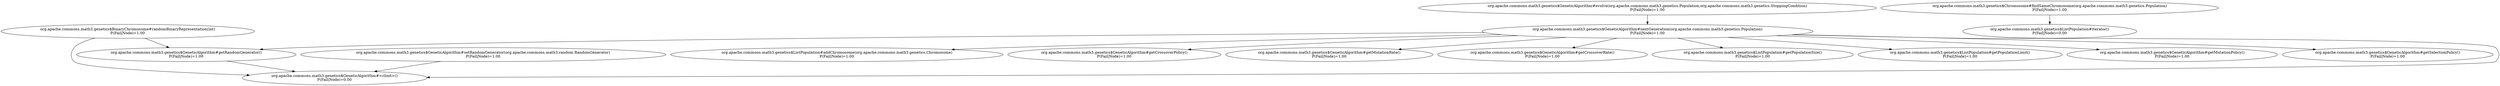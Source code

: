 digraph G {
  "org.apache.commons.math3.genetics$GeneticAlgorithm#nextGeneration(org.apache.commons.math3.genetics.Population)" [label="org.apache.commons.math3.genetics$GeneticAlgorithm#nextGeneration(org.apache.commons.math3.genetics.Population)\nP(Fail|Node)=1.00"];
  "org.apache.commons.math3.genetics$ListPopulation#addChromosome(org.apache.commons.math3.genetics.Chromosome)" [label="org.apache.commons.math3.genetics$ListPopulation#addChromosome(org.apache.commons.math3.genetics.Chromosome)\nP(Fail|Node)=1.00"];
  "org.apache.commons.math3.genetics$GeneticAlgorithm#getCrossoverPolicy()" [label="org.apache.commons.math3.genetics$GeneticAlgorithm#getCrossoverPolicy()\nP(Fail|Node)=1.00"];
  "org.apache.commons.math3.genetics$GeneticAlgorithm#getRandomGenerator()" [label="org.apache.commons.math3.genetics$GeneticAlgorithm#getRandomGenerator()\nP(Fail|Node)=1.00"];
  "org.apache.commons.math3.genetics$GeneticAlgorithm#getMutationRate()" [label="org.apache.commons.math3.genetics$GeneticAlgorithm#getMutationRate()\nP(Fail|Node)=1.00"];
  "org.apache.commons.math3.genetics$GeneticAlgorithm#getCrossoverRate()" [label="org.apache.commons.math3.genetics$GeneticAlgorithm#getCrossoverRate()\nP(Fail|Node)=1.00"];
  "org.apache.commons.math3.genetics$ListPopulation#getPopulationSize()" [label="org.apache.commons.math3.genetics$ListPopulation#getPopulationSize()\nP(Fail|Node)=1.00"];
  "org.apache.commons.math3.genetics$ListPopulation#getPopulationLimit()" [label="org.apache.commons.math3.genetics$ListPopulation#getPopulationLimit()\nP(Fail|Node)=1.00"];
  "org.apache.commons.math3.genetics$GeneticAlgorithm#getMutationPolicy()" [label="org.apache.commons.math3.genetics$GeneticAlgorithm#getMutationPolicy()\nP(Fail|Node)=1.00"];
  "org.apache.commons.math3.genetics$GeneticAlgorithm#getSelectionPolicy()" [label="org.apache.commons.math3.genetics$GeneticAlgorithm#getSelectionPolicy()\nP(Fail|Node)=1.00"];
  "org.apache.commons.math3.genetics$GeneticAlgorithm#<clinit>()" [label="org.apache.commons.math3.genetics$GeneticAlgorithm#<clinit>()\nP(Fail|Node)=0.00"];
  "org.apache.commons.math3.genetics$GeneticAlgorithm#evolve(org.apache.commons.math3.genetics.Population,org.apache.commons.math3.genetics.StoppingCondition)" [label="org.apache.commons.math3.genetics$GeneticAlgorithm#evolve(org.apache.commons.math3.genetics.Population,org.apache.commons.math3.genetics.StoppingCondition)\nP(Fail|Node)=1.00"];
  "org.apache.commons.math3.genetics$BinaryChromosome#randomBinaryRepresentation(int)" [label="org.apache.commons.math3.genetics$BinaryChromosome#randomBinaryRepresentation(int)\nP(Fail|Node)=1.00"];
  "org.apache.commons.math3.genetics$Chromosome#findSameChromosome(org.apache.commons.math3.genetics.Population)" [label="org.apache.commons.math3.genetics$Chromosome#findSameChromosome(org.apache.commons.math3.genetics.Population)\nP(Fail|Node)=1.00"];
  "org.apache.commons.math3.genetics$ListPopulation#iterator()" [label="org.apache.commons.math3.genetics$ListPopulation#iterator()\nP(Fail|Node)=0.00"];
  "org.apache.commons.math3.genetics$GeneticAlgorithm#setRandomGenerator(org.apache.commons.math3.random.RandomGenerator)" [label="org.apache.commons.math3.genetics$GeneticAlgorithm#setRandomGenerator(org.apache.commons.math3.random.RandomGenerator)\nP(Fail|Node)=1.00"];
  "org.apache.commons.math3.genetics$GeneticAlgorithm#nextGeneration(org.apache.commons.math3.genetics.Population)" -> "org.apache.commons.math3.genetics$ListPopulation#addChromosome(org.apache.commons.math3.genetics.Chromosome)";
  "org.apache.commons.math3.genetics$GeneticAlgorithm#nextGeneration(org.apache.commons.math3.genetics.Population)" -> "org.apache.commons.math3.genetics$GeneticAlgorithm#getCrossoverPolicy()";
  "org.apache.commons.math3.genetics$GeneticAlgorithm#nextGeneration(org.apache.commons.math3.genetics.Population)" -> "org.apache.commons.math3.genetics$GeneticAlgorithm#getRandomGenerator()";
  "org.apache.commons.math3.genetics$GeneticAlgorithm#nextGeneration(org.apache.commons.math3.genetics.Population)" -> "org.apache.commons.math3.genetics$GeneticAlgorithm#getMutationRate()";
  "org.apache.commons.math3.genetics$GeneticAlgorithm#nextGeneration(org.apache.commons.math3.genetics.Population)" -> "org.apache.commons.math3.genetics$GeneticAlgorithm#getCrossoverRate()";
  "org.apache.commons.math3.genetics$GeneticAlgorithm#nextGeneration(org.apache.commons.math3.genetics.Population)" -> "org.apache.commons.math3.genetics$ListPopulation#getPopulationSize()";
  "org.apache.commons.math3.genetics$GeneticAlgorithm#nextGeneration(org.apache.commons.math3.genetics.Population)" -> "org.apache.commons.math3.genetics$ListPopulation#getPopulationLimit()";
  "org.apache.commons.math3.genetics$GeneticAlgorithm#nextGeneration(org.apache.commons.math3.genetics.Population)" -> "org.apache.commons.math3.genetics$GeneticAlgorithm#getMutationPolicy()";
  "org.apache.commons.math3.genetics$GeneticAlgorithm#nextGeneration(org.apache.commons.math3.genetics.Population)" -> "org.apache.commons.math3.genetics$GeneticAlgorithm#getSelectionPolicy()";
  "org.apache.commons.math3.genetics$GeneticAlgorithm#nextGeneration(org.apache.commons.math3.genetics.Population)" -> "org.apache.commons.math3.genetics$GeneticAlgorithm#<clinit>()";
  "org.apache.commons.math3.genetics$GeneticAlgorithm#getRandomGenerator()" -> "org.apache.commons.math3.genetics$GeneticAlgorithm#<clinit>()";
  "org.apache.commons.math3.genetics$GeneticAlgorithm#evolve(org.apache.commons.math3.genetics.Population,org.apache.commons.math3.genetics.StoppingCondition)" -> "org.apache.commons.math3.genetics$GeneticAlgorithm#nextGeneration(org.apache.commons.math3.genetics.Population)";
  "org.apache.commons.math3.genetics$BinaryChromosome#randomBinaryRepresentation(int)" -> "org.apache.commons.math3.genetics$GeneticAlgorithm#<clinit>()";
  "org.apache.commons.math3.genetics$BinaryChromosome#randomBinaryRepresentation(int)" -> "org.apache.commons.math3.genetics$GeneticAlgorithm#getRandomGenerator()";
  "org.apache.commons.math3.genetics$Chromosome#findSameChromosome(org.apache.commons.math3.genetics.Population)" -> "org.apache.commons.math3.genetics$ListPopulation#iterator()";
  "org.apache.commons.math3.genetics$GeneticAlgorithm#setRandomGenerator(org.apache.commons.math3.random.RandomGenerator)" -> "org.apache.commons.math3.genetics$GeneticAlgorithm#<clinit>()";
}
